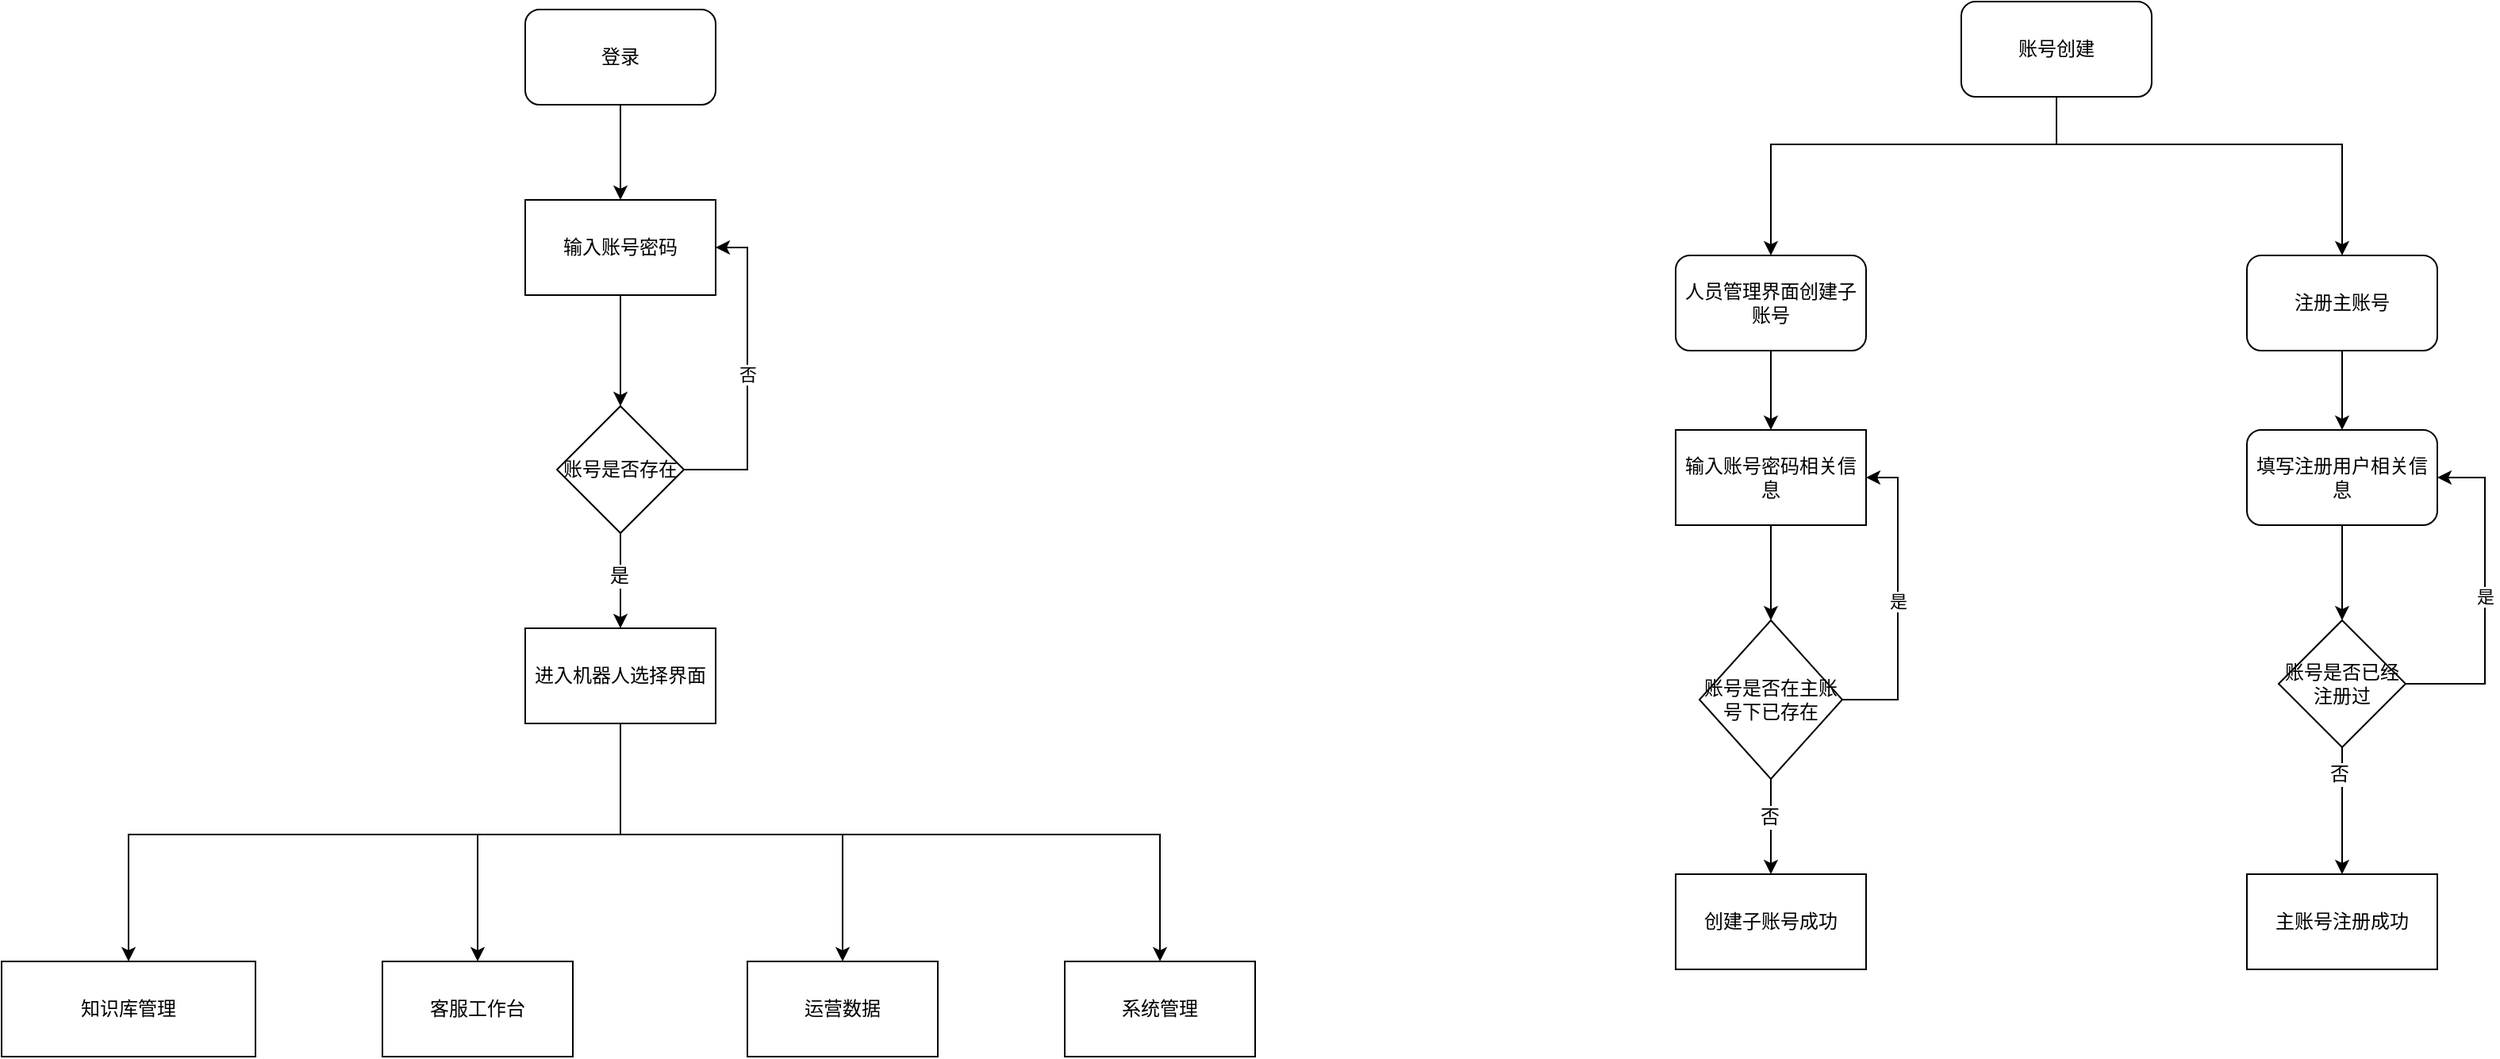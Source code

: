 <mxfile version="13.0.2" type="github" pages="6">
  <diagram id="4yu-I7fP2pmOIWUfq-cf" name="第 1 页">
    <mxGraphModel dx="1186" dy="693" grid="1" gridSize="10" guides="1" tooltips="1" connect="1" arrows="1" fold="1" page="1" pageScale="1" pageWidth="3300" pageHeight="2339" math="0" shadow="0">
      <root>
        <mxCell id="0" />
        <mxCell id="1" parent="0" />
        <mxCell id="o6ownYerXXe71A7F4dPQ-39" style="edgeStyle=orthogonalEdgeStyle;rounded=0;orthogonalLoop=1;jettySize=auto;html=1;entryX=0.5;entryY=0;entryDx=0;entryDy=0;" parent="1" source="o6ownYerXXe71A7F4dPQ-40" target="o6ownYerXXe71A7F4dPQ-42" edge="1">
          <mxGeometry relative="1" as="geometry" />
        </mxCell>
        <mxCell id="o6ownYerXXe71A7F4dPQ-40" value="登录" style="rounded=1;whiteSpace=wrap;html=1;" parent="1" vertex="1">
          <mxGeometry x="370" y="110" width="120" height="60" as="geometry" />
        </mxCell>
        <mxCell id="o6ownYerXXe71A7F4dPQ-41" style="edgeStyle=orthogonalEdgeStyle;rounded=0;orthogonalLoop=1;jettySize=auto;html=1;entryX=0.5;entryY=0;entryDx=0;entryDy=0;" parent="1" source="o6ownYerXXe71A7F4dPQ-42" target="o6ownYerXXe71A7F4dPQ-46" edge="1">
          <mxGeometry relative="1" as="geometry" />
        </mxCell>
        <mxCell id="o6ownYerXXe71A7F4dPQ-42" value="输入账号密码" style="rounded=0;whiteSpace=wrap;html=1;" parent="1" vertex="1">
          <mxGeometry x="370" y="230" width="120" height="60" as="geometry" />
        </mxCell>
        <mxCell id="o6ownYerXXe71A7F4dPQ-43" style="edgeStyle=orthogonalEdgeStyle;rounded=0;orthogonalLoop=1;jettySize=auto;html=1;entryX=0.5;entryY=0;entryDx=0;entryDy=0;" parent="1" source="o6ownYerXXe71A7F4dPQ-46" target="o6ownYerXXe71A7F4dPQ-55" edge="1">
          <mxGeometry relative="1" as="geometry" />
        </mxCell>
        <mxCell id="o6ownYerXXe71A7F4dPQ-44" value="是" style="text;html=1;resizable=0;points=[];align=center;verticalAlign=middle;labelBackgroundColor=#ffffff;" parent="o6ownYerXXe71A7F4dPQ-43" vertex="1" connectable="0">
          <mxGeometry x="-0.1" y="-1" relative="1" as="geometry">
            <mxPoint as="offset" />
          </mxGeometry>
        </mxCell>
        <mxCell id="o6ownYerXXe71A7F4dPQ-45" value="否" style="edgeStyle=orthogonalEdgeStyle;rounded=0;orthogonalLoop=1;jettySize=auto;html=1;entryX=1;entryY=0.5;entryDx=0;entryDy=0;exitX=1;exitY=0.5;exitDx=0;exitDy=0;" parent="1" source="o6ownYerXXe71A7F4dPQ-46" target="o6ownYerXXe71A7F4dPQ-42" edge="1">
          <mxGeometry relative="1" as="geometry">
            <mxPoint x="500" y="260" as="targetPoint" />
            <Array as="points">
              <mxPoint x="510" y="400" />
              <mxPoint x="510" y="260" />
            </Array>
          </mxGeometry>
        </mxCell>
        <mxCell id="o6ownYerXXe71A7F4dPQ-46" value="账号是否存在" style="rhombus;whiteSpace=wrap;html=1;" parent="1" vertex="1">
          <mxGeometry x="390" y="360" width="80" height="80" as="geometry" />
        </mxCell>
        <mxCell id="o6ownYerXXe71A7F4dPQ-47" value="" style="edgeStyle=orthogonalEdgeStyle;rounded=0;orthogonalLoop=1;jettySize=auto;html=1;" parent="1" source="o6ownYerXXe71A7F4dPQ-48" target="o6ownYerXXe71A7F4dPQ-50" edge="1">
          <mxGeometry relative="1" as="geometry" />
        </mxCell>
        <mxCell id="o6ownYerXXe71A7F4dPQ-48" value="注册主账号" style="rounded=1;whiteSpace=wrap;html=1;" parent="1" vertex="1">
          <mxGeometry x="1455" y="265" width="120" height="60" as="geometry" />
        </mxCell>
        <mxCell id="o6ownYerXXe71A7F4dPQ-49" value="" style="edgeStyle=orthogonalEdgeStyle;rounded=0;orthogonalLoop=1;jettySize=auto;html=1;" parent="1" source="o6ownYerXXe71A7F4dPQ-50" target="o6ownYerXXe71A7F4dPQ-63" edge="1">
          <mxGeometry relative="1" as="geometry" />
        </mxCell>
        <mxCell id="o6ownYerXXe71A7F4dPQ-50" value="填写注册用户相关信息" style="rounded=1;whiteSpace=wrap;html=1;" parent="1" vertex="1">
          <mxGeometry x="1455" y="375" width="120" height="60" as="geometry" />
        </mxCell>
        <mxCell id="o6ownYerXXe71A7F4dPQ-51" style="edgeStyle=orthogonalEdgeStyle;rounded=0;orthogonalLoop=1;jettySize=auto;html=1;entryX=0.5;entryY=0;entryDx=0;entryDy=0;exitX=0.5;exitY=1;exitDx=0;exitDy=0;" parent="1" source="o6ownYerXXe71A7F4dPQ-55" target="o6ownYerXXe71A7F4dPQ-57" edge="1">
          <mxGeometry relative="1" as="geometry">
            <Array as="points">
              <mxPoint x="430" y="630" />
              <mxPoint x="340" y="630" />
            </Array>
          </mxGeometry>
        </mxCell>
        <mxCell id="o6ownYerXXe71A7F4dPQ-52" style="edgeStyle=orthogonalEdgeStyle;rounded=0;orthogonalLoop=1;jettySize=auto;html=1;entryX=0.5;entryY=0;entryDx=0;entryDy=0;exitX=0.5;exitY=1;exitDx=0;exitDy=0;" parent="1" source="o6ownYerXXe71A7F4dPQ-55" target="o6ownYerXXe71A7F4dPQ-58" edge="1">
          <mxGeometry relative="1" as="geometry">
            <Array as="points">
              <mxPoint x="430" y="630" />
              <mxPoint x="570" y="630" />
            </Array>
          </mxGeometry>
        </mxCell>
        <mxCell id="o6ownYerXXe71A7F4dPQ-53" style="edgeStyle=orthogonalEdgeStyle;rounded=0;orthogonalLoop=1;jettySize=auto;html=1;entryX=0.5;entryY=0;entryDx=0;entryDy=0;exitX=0.5;exitY=1;exitDx=0;exitDy=0;" parent="1" source="o6ownYerXXe71A7F4dPQ-55" target="o6ownYerXXe71A7F4dPQ-59" edge="1">
          <mxGeometry relative="1" as="geometry">
            <mxPoint x="190" y="540" as="sourcePoint" />
            <Array as="points">
              <mxPoint x="430" y="630" />
              <mxPoint x="770" y="630" />
            </Array>
          </mxGeometry>
        </mxCell>
        <mxCell id="o6ownYerXXe71A7F4dPQ-54" style="edgeStyle=orthogonalEdgeStyle;rounded=0;orthogonalLoop=1;jettySize=auto;html=1;entryX=0.5;entryY=0;entryDx=0;entryDy=0;" parent="1" source="o6ownYerXXe71A7F4dPQ-55" target="o6ownYerXXe71A7F4dPQ-56" edge="1">
          <mxGeometry relative="1" as="geometry">
            <Array as="points">
              <mxPoint x="430" y="630" />
              <mxPoint x="120" y="630" />
            </Array>
          </mxGeometry>
        </mxCell>
        <mxCell id="o6ownYerXXe71A7F4dPQ-55" value="进入机器人选择界面" style="rounded=0;whiteSpace=wrap;html=1;" parent="1" vertex="1">
          <mxGeometry x="370" y="500" width="120" height="60" as="geometry" />
        </mxCell>
        <mxCell id="o6ownYerXXe71A7F4dPQ-56" value="知识库管理" style="rounded=0;whiteSpace=wrap;html=1;" parent="1" vertex="1">
          <mxGeometry x="40" y="710" width="160" height="60" as="geometry" />
        </mxCell>
        <mxCell id="o6ownYerXXe71A7F4dPQ-57" value="客服工作台" style="rounded=0;whiteSpace=wrap;html=1;" parent="1" vertex="1">
          <mxGeometry x="280" y="710" width="120" height="60" as="geometry" />
        </mxCell>
        <mxCell id="o6ownYerXXe71A7F4dPQ-58" value="运营数据" style="rounded=0;whiteSpace=wrap;html=1;" parent="1" vertex="1">
          <mxGeometry x="510" y="710" width="120" height="60" as="geometry" />
        </mxCell>
        <mxCell id="o6ownYerXXe71A7F4dPQ-59" value="系统管理" style="rounded=0;whiteSpace=wrap;html=1;" parent="1" vertex="1">
          <mxGeometry x="710" y="710" width="120" height="60" as="geometry" />
        </mxCell>
        <mxCell id="o6ownYerXXe71A7F4dPQ-60" value="" style="edgeStyle=orthogonalEdgeStyle;rounded=0;orthogonalLoop=1;jettySize=auto;html=1;" parent="1" source="o6ownYerXXe71A7F4dPQ-63" target="o6ownYerXXe71A7F4dPQ-64" edge="1">
          <mxGeometry relative="1" as="geometry" />
        </mxCell>
        <mxCell id="o6ownYerXXe71A7F4dPQ-61" value="否" style="text;html=1;resizable=0;points=[];align=center;verticalAlign=middle;labelBackgroundColor=#ffffff;" parent="o6ownYerXXe71A7F4dPQ-60" vertex="1" connectable="0">
          <mxGeometry x="-0.575" y="-2" relative="1" as="geometry">
            <mxPoint as="offset" />
          </mxGeometry>
        </mxCell>
        <mxCell id="o6ownYerXXe71A7F4dPQ-62" value="是" style="edgeStyle=orthogonalEdgeStyle;rounded=0;orthogonalLoop=1;jettySize=auto;html=1;entryX=1;entryY=0.5;entryDx=0;entryDy=0;exitX=1;exitY=0.5;exitDx=0;exitDy=0;" parent="1" source="o6ownYerXXe71A7F4dPQ-63" target="o6ownYerXXe71A7F4dPQ-50" edge="1">
          <mxGeometry relative="1" as="geometry">
            <Array as="points">
              <mxPoint x="1605" y="535" />
              <mxPoint x="1605" y="405" />
            </Array>
          </mxGeometry>
        </mxCell>
        <mxCell id="o6ownYerXXe71A7F4dPQ-63" value="账号是否已经注册过" style="rhombus;whiteSpace=wrap;html=1;" parent="1" vertex="1">
          <mxGeometry x="1475" y="495" width="80" height="80" as="geometry" />
        </mxCell>
        <mxCell id="o6ownYerXXe71A7F4dPQ-64" value="主账号注册成功" style="rounded=0;whiteSpace=wrap;html=1;" parent="1" vertex="1">
          <mxGeometry x="1455" y="655" width="120" height="60" as="geometry" />
        </mxCell>
        <mxCell id="o6ownYerXXe71A7F4dPQ-65" value="" style="edgeStyle=orthogonalEdgeStyle;rounded=0;orthogonalLoop=1;jettySize=auto;html=1;" parent="1" source="o6ownYerXXe71A7F4dPQ-66" target="o6ownYerXXe71A7F4dPQ-68" edge="1">
          <mxGeometry relative="1" as="geometry" />
        </mxCell>
        <mxCell id="o6ownYerXXe71A7F4dPQ-66" value="人员管理界面创建子账号" style="rounded=1;whiteSpace=wrap;html=1;" parent="1" vertex="1">
          <mxGeometry x="1095" y="265" width="120" height="60" as="geometry" />
        </mxCell>
        <mxCell id="o6ownYerXXe71A7F4dPQ-67" value="" style="edgeStyle=orthogonalEdgeStyle;rounded=0;orthogonalLoop=1;jettySize=auto;html=1;" parent="1" source="o6ownYerXXe71A7F4dPQ-68" target="o6ownYerXXe71A7F4dPQ-72" edge="1">
          <mxGeometry relative="1" as="geometry" />
        </mxCell>
        <mxCell id="o6ownYerXXe71A7F4dPQ-68" value="输入账号密码相关信息" style="rounded=0;whiteSpace=wrap;html=1;" parent="1" vertex="1">
          <mxGeometry x="1095" y="375" width="120" height="60" as="geometry" />
        </mxCell>
        <mxCell id="o6ownYerXXe71A7F4dPQ-69" value="是" style="edgeStyle=orthogonalEdgeStyle;rounded=0;orthogonalLoop=1;jettySize=auto;html=1;entryX=1;entryY=0.5;entryDx=0;entryDy=0;" parent="1" source="o6ownYerXXe71A7F4dPQ-72" target="o6ownYerXXe71A7F4dPQ-68" edge="1">
          <mxGeometry relative="1" as="geometry">
            <Array as="points">
              <mxPoint x="1235" y="545" />
              <mxPoint x="1235" y="405" />
            </Array>
          </mxGeometry>
        </mxCell>
        <mxCell id="o6ownYerXXe71A7F4dPQ-70" value="" style="edgeStyle=orthogonalEdgeStyle;rounded=0;orthogonalLoop=1;jettySize=auto;html=1;" parent="1" source="o6ownYerXXe71A7F4dPQ-72" target="o6ownYerXXe71A7F4dPQ-73" edge="1">
          <mxGeometry relative="1" as="geometry" />
        </mxCell>
        <mxCell id="o6ownYerXXe71A7F4dPQ-71" value="否" style="text;html=1;resizable=0;points=[];align=center;verticalAlign=middle;labelBackgroundColor=#ffffff;" parent="o6ownYerXXe71A7F4dPQ-70" vertex="1" connectable="0">
          <mxGeometry x="-0.2" y="-1" relative="1" as="geometry">
            <mxPoint as="offset" />
          </mxGeometry>
        </mxCell>
        <mxCell id="o6ownYerXXe71A7F4dPQ-72" value="账号是否在主账号下已存在" style="rhombus;whiteSpace=wrap;html=1;" parent="1" vertex="1">
          <mxGeometry x="1110" y="495" width="90" height="100" as="geometry" />
        </mxCell>
        <mxCell id="o6ownYerXXe71A7F4dPQ-73" value="创建子账号成功" style="rounded=0;whiteSpace=wrap;html=1;" parent="1" vertex="1">
          <mxGeometry x="1095" y="655" width="120" height="60" as="geometry" />
        </mxCell>
        <mxCell id="o6ownYerXXe71A7F4dPQ-74" style="edgeStyle=orthogonalEdgeStyle;rounded=0;orthogonalLoop=1;jettySize=auto;html=1;entryX=0.5;entryY=0;entryDx=0;entryDy=0;" parent="1" source="o6ownYerXXe71A7F4dPQ-76" target="o6ownYerXXe71A7F4dPQ-66" edge="1">
          <mxGeometry relative="1" as="geometry">
            <Array as="points">
              <mxPoint x="1335" y="195" />
              <mxPoint x="1155" y="195" />
            </Array>
          </mxGeometry>
        </mxCell>
        <mxCell id="o6ownYerXXe71A7F4dPQ-75" value="" style="edgeStyle=orthogonalEdgeStyle;rounded=0;orthogonalLoop=1;jettySize=auto;html=1;entryX=0.5;entryY=0;entryDx=0;entryDy=0;" parent="1" source="o6ownYerXXe71A7F4dPQ-76" target="o6ownYerXXe71A7F4dPQ-48" edge="1">
          <mxGeometry relative="1" as="geometry">
            <mxPoint x="1335" y="245" as="targetPoint" />
            <Array as="points">
              <mxPoint x="1335" y="195" />
              <mxPoint x="1515" y="195" />
            </Array>
          </mxGeometry>
        </mxCell>
        <mxCell id="o6ownYerXXe71A7F4dPQ-76" value="账号创建" style="rounded=1;whiteSpace=wrap;html=1;fillColor=#ffffff;" parent="1" vertex="1">
          <mxGeometry x="1275" y="105" width="120" height="60" as="geometry" />
        </mxCell>
      </root>
    </mxGraphModel>
  </diagram>
  <diagram id="efcP3kPmUKLdeeVnryXC" name="第 2 页">
    <mxGraphModel dx="1186" dy="693" grid="1" gridSize="10" guides="1" tooltips="1" connect="1" arrows="1" fold="1" page="1" pageScale="1" pageWidth="3300" pageHeight="2339" math="0" shadow="0">
      <root>
        <mxCell id="QxZWdDMmEj1ui6j7b_4M-0" />
        <mxCell id="QxZWdDMmEj1ui6j7b_4M-1" parent="QxZWdDMmEj1ui6j7b_4M-0" />
        <mxCell id="G0f8pveVnyR9JYDoNXZs-0" style="edgeStyle=orthogonalEdgeStyle;rounded=0;orthogonalLoop=1;jettySize=auto;html=1;entryX=0.5;entryY=0;entryDx=0;entryDy=0;" parent="QxZWdDMmEj1ui6j7b_4M-1" source="G0f8pveVnyR9JYDoNXZs-3" target="G0f8pveVnyR9JYDoNXZs-4" edge="1">
          <mxGeometry relative="1" as="geometry" />
        </mxCell>
        <mxCell id="G0f8pveVnyR9JYDoNXZs-1" style="edgeStyle=orthogonalEdgeStyle;rounded=0;orthogonalLoop=1;jettySize=auto;html=1;exitX=1;exitY=0.5;exitDx=0;exitDy=0;entryX=0.5;entryY=0;entryDx=0;entryDy=0;" parent="QxZWdDMmEj1ui6j7b_4M-1" source="G0f8pveVnyR9JYDoNXZs-4" target="G0f8pveVnyR9JYDoNXZs-12" edge="1">
          <mxGeometry relative="1" as="geometry" />
        </mxCell>
        <mxCell id="G0f8pveVnyR9JYDoNXZs-2" value="否" style="text;html=1;resizable=0;points=[];align=center;verticalAlign=middle;labelBackgroundColor=#ffffff;" parent="G0f8pveVnyR9JYDoNXZs-1" vertex="1" connectable="0">
          <mxGeometry x="0.083" y="2" relative="1" as="geometry">
            <mxPoint as="offset" />
          </mxGeometry>
        </mxCell>
        <mxCell id="G0f8pveVnyR9JYDoNXZs-3" value="权限校验进入" style="rounded=0;whiteSpace=wrap;html=1;" parent="QxZWdDMmEj1ui6j7b_4M-1" vertex="1">
          <mxGeometry x="600" y="100" width="120" height="60" as="geometry" />
        </mxCell>
        <mxCell id="G0f8pveVnyR9JYDoNXZs-4" value="接口是否校验" style="rhombus;whiteSpace=wrap;html=1;" parent="QxZWdDMmEj1ui6j7b_4M-1" vertex="1">
          <mxGeometry x="600" y="210" width="120" height="80" as="geometry" />
        </mxCell>
        <mxCell id="G0f8pveVnyR9JYDoNXZs-5" style="edgeStyle=orthogonalEdgeStyle;rounded=0;orthogonalLoop=1;jettySize=auto;html=1;entryX=0.5;entryY=0;entryDx=0;entryDy=0;" parent="QxZWdDMmEj1ui6j7b_4M-1" source="G0f8pveVnyR9JYDoNXZs-6" target="G0f8pveVnyR9JYDoNXZs-18" edge="1">
          <mxGeometry relative="1" as="geometry" />
        </mxCell>
        <mxCell id="G0f8pveVnyR9JYDoNXZs-6" value="执行权限校验" style="rounded=0;whiteSpace=wrap;html=1;" parent="QxZWdDMmEj1ui6j7b_4M-1" vertex="1">
          <mxGeometry x="600" y="360" width="120" height="60" as="geometry" />
        </mxCell>
        <mxCell id="G0f8pveVnyR9JYDoNXZs-7" style="edgeStyle=orthogonalEdgeStyle;rounded=0;orthogonalLoop=1;jettySize=auto;html=1;entryX=0;entryY=0.5;entryDx=0;entryDy=0;" parent="QxZWdDMmEj1ui6j7b_4M-1" source="G0f8pveVnyR9JYDoNXZs-10" target="G0f8pveVnyR9JYDoNXZs-12" edge="1">
          <mxGeometry relative="1" as="geometry" />
        </mxCell>
        <mxCell id="G0f8pveVnyR9JYDoNXZs-8" value="通过" style="text;html=1;resizable=0;points=[];align=center;verticalAlign=middle;labelBackgroundColor=#ffffff;" parent="G0f8pveVnyR9JYDoNXZs-7" vertex="1" connectable="0">
          <mxGeometry x="-0.327" y="2" relative="1" as="geometry">
            <mxPoint as="offset" />
          </mxGeometry>
        </mxCell>
        <mxCell id="G0f8pveVnyR9JYDoNXZs-9" value="否" style="edgeStyle=orthogonalEdgeStyle;rounded=0;orthogonalLoop=1;jettySize=auto;html=1;exitX=0.5;exitY=1;exitDx=0;exitDy=0;" parent="QxZWdDMmEj1ui6j7b_4M-1" source="G0f8pveVnyR9JYDoNXZs-10" target="G0f8pveVnyR9JYDoNXZs-19" edge="1">
          <mxGeometry relative="1" as="geometry" />
        </mxCell>
        <mxCell id="G0f8pveVnyR9JYDoNXZs-10" value="权限校验通过" style="rhombus;whiteSpace=wrap;html=1;" parent="QxZWdDMmEj1ui6j7b_4M-1" vertex="1">
          <mxGeometry x="600" y="610" width="120" height="80" as="geometry" />
        </mxCell>
        <mxCell id="G0f8pveVnyR9JYDoNXZs-11" style="edgeStyle=orthogonalEdgeStyle;rounded=0;orthogonalLoop=1;jettySize=auto;html=1;entryX=0.5;entryY=0;entryDx=0;entryDy=0;" parent="QxZWdDMmEj1ui6j7b_4M-1" source="G0f8pveVnyR9JYDoNXZs-12" target="G0f8pveVnyR9JYDoNXZs-22" edge="1">
          <mxGeometry relative="1" as="geometry" />
        </mxCell>
        <mxCell id="G0f8pveVnyR9JYDoNXZs-12" value="执行业务服务" style="rounded=0;whiteSpace=wrap;html=1;" parent="QxZWdDMmEj1ui6j7b_4M-1" vertex="1">
          <mxGeometry x="833" y="620" width="120" height="60" as="geometry" />
        </mxCell>
        <mxCell id="G0f8pveVnyR9JYDoNXZs-13" value="是" style="endArrow=classic;html=1;" parent="QxZWdDMmEj1ui6j7b_4M-1" edge="1">
          <mxGeometry width="50" height="50" relative="1" as="geometry">
            <mxPoint x="660" y="290" as="sourcePoint" />
            <mxPoint x="660" y="360" as="targetPoint" />
            <Array as="points">
              <mxPoint x="660" y="360" />
            </Array>
          </mxGeometry>
        </mxCell>
        <mxCell id="G0f8pveVnyR9JYDoNXZs-14" value="抛出异常" style="rounded=0;whiteSpace=wrap;html=1;" parent="QxZWdDMmEj1ui6j7b_4M-1" vertex="1">
          <mxGeometry x="430" y="490" width="120" height="60" as="geometry" />
        </mxCell>
        <mxCell id="G0f8pveVnyR9JYDoNXZs-15" value="是" style="edgeStyle=orthogonalEdgeStyle;rounded=0;orthogonalLoop=1;jettySize=auto;html=1;entryX=1;entryY=0.5;entryDx=0;entryDy=0;" parent="QxZWdDMmEj1ui6j7b_4M-1" source="G0f8pveVnyR9JYDoNXZs-18" target="G0f8pveVnyR9JYDoNXZs-14" edge="1">
          <mxGeometry relative="1" as="geometry" />
        </mxCell>
        <mxCell id="G0f8pveVnyR9JYDoNXZs-16" style="edgeStyle=orthogonalEdgeStyle;rounded=0;orthogonalLoop=1;jettySize=auto;html=1;exitX=0.5;exitY=1;exitDx=0;exitDy=0;entryX=0.5;entryY=0;entryDx=0;entryDy=0;" parent="QxZWdDMmEj1ui6j7b_4M-1" source="G0f8pveVnyR9JYDoNXZs-18" target="G0f8pveVnyR9JYDoNXZs-10" edge="1">
          <mxGeometry relative="1" as="geometry" />
        </mxCell>
        <mxCell id="G0f8pveVnyR9JYDoNXZs-17" value="否" style="text;html=1;resizable=0;points=[];align=center;verticalAlign=middle;labelBackgroundColor=#ffffff;" parent="G0f8pveVnyR9JYDoNXZs-16" vertex="1" connectable="0">
          <mxGeometry x="-0.32" relative="1" as="geometry">
            <mxPoint as="offset" />
          </mxGeometry>
        </mxCell>
        <mxCell id="G0f8pveVnyR9JYDoNXZs-18" value="是否有异常" style="rhombus;whiteSpace=wrap;html=1;" parent="QxZWdDMmEj1ui6j7b_4M-1" vertex="1">
          <mxGeometry x="600" y="480" width="120" height="80" as="geometry" />
        </mxCell>
        <mxCell id="G0f8pveVnyR9JYDoNXZs-19" value="抛出异常" style="rounded=0;whiteSpace=wrap;html=1;" parent="QxZWdDMmEj1ui6j7b_4M-1" vertex="1">
          <mxGeometry x="600" y="760" width="120" height="60" as="geometry" />
        </mxCell>
        <mxCell id="G0f8pveVnyR9JYDoNXZs-20" value="否" style="edgeStyle=orthogonalEdgeStyle;rounded=0;orthogonalLoop=1;jettySize=auto;html=1;exitX=0.5;exitY=1;exitDx=0;exitDy=0;" parent="QxZWdDMmEj1ui6j7b_4M-1" source="G0f8pveVnyR9JYDoNXZs-22" target="G0f8pveVnyR9JYDoNXZs-23" edge="1">
          <mxGeometry relative="1" as="geometry" />
        </mxCell>
        <mxCell id="G0f8pveVnyR9JYDoNXZs-21" value="是" style="edgeStyle=orthogonalEdgeStyle;rounded=0;orthogonalLoop=1;jettySize=auto;html=1;exitX=1;exitY=0.5;exitDx=0;exitDy=0;entryX=0;entryY=0.5;entryDx=0;entryDy=0;" parent="QxZWdDMmEj1ui6j7b_4M-1" source="G0f8pveVnyR9JYDoNXZs-22" target="G0f8pveVnyR9JYDoNXZs-24" edge="1">
          <mxGeometry relative="1" as="geometry" />
        </mxCell>
        <mxCell id="G0f8pveVnyR9JYDoNXZs-22" value="是否有异常" style="rhombus;whiteSpace=wrap;html=1;" parent="QxZWdDMmEj1ui6j7b_4M-1" vertex="1">
          <mxGeometry x="833" y="740" width="120" height="80" as="geometry" />
        </mxCell>
        <mxCell id="G0f8pveVnyR9JYDoNXZs-23" value="结果返回" style="rounded=0;whiteSpace=wrap;html=1;" parent="QxZWdDMmEj1ui6j7b_4M-1" vertex="1">
          <mxGeometry x="833" y="880" width="120" height="60" as="geometry" />
        </mxCell>
        <mxCell id="G0f8pveVnyR9JYDoNXZs-24" value="抛出异常" style="rounded=0;whiteSpace=wrap;html=1;" parent="QxZWdDMmEj1ui6j7b_4M-1" vertex="1">
          <mxGeometry x="1030" y="750" width="120" height="60" as="geometry" />
        </mxCell>
      </root>
    </mxGraphModel>
  </diagram>
  <diagram id="7bMTc8mylpo92-0J4rBh" name="第 3 页">
    <mxGraphModel dx="1186" dy="693" grid="1" gridSize="10" guides="1" tooltips="1" connect="1" arrows="1" fold="1" page="1" pageScale="1" pageWidth="3300" pageHeight="2339" math="0" shadow="0">
      <root>
        <mxCell id="1jFSZwMZ8JVFFdRL8FQg-0" />
        <mxCell id="1jFSZwMZ8JVFFdRL8FQg-1" parent="1jFSZwMZ8JVFFdRL8FQg-0" />
        <mxCell id="1jFSZwMZ8JVFFdRL8FQg-2" style="edgeStyle=orthogonalEdgeStyle;rounded=0;orthogonalLoop=1;jettySize=auto;html=1;entryX=0.5;entryY=0;entryDx=0;entryDy=0;" parent="1jFSZwMZ8JVFFdRL8FQg-1" source="1jFSZwMZ8JVFFdRL8FQg-3" target="1jFSZwMZ8JVFFdRL8FQg-14" edge="1">
          <mxGeometry relative="1" as="geometry" />
        </mxCell>
        <mxCell id="1jFSZwMZ8JVFFdRL8FQg-3" value="问题泛化" style="rounded=0;whiteSpace=wrap;html=1;" parent="1jFSZwMZ8JVFFdRL8FQg-1" vertex="1">
          <mxGeometry x="467" y="415" width="120" height="50" as="geometry" />
        </mxCell>
        <mxCell id="1jFSZwMZ8JVFFdRL8FQg-4" value="泛化表" style="swimlane;fontStyle=0;childLayout=stackLayout;horizontal=1;startSize=26;fillColor=#e0e0e0;horizontalStack=0;resizeParent=1;resizeParentMax=0;resizeLast=0;collapsible=1;marginBottom=0;swimlaneFillColor=#ffffff;align=center;fontSize=14;" parent="1jFSZwMZ8JVFFdRL8FQg-1" vertex="1">
          <mxGeometry x="447" y="790" width="160" height="104" as="geometry" />
        </mxCell>
        <mxCell id="1jFSZwMZ8JVFFdRL8FQg-5" value="Row 1" style="text;strokeColor=none;fillColor=none;spacingLeft=4;spacingRight=4;overflow=hidden;rotatable=0;points=[[0,0.5],[1,0.5]];portConstraint=eastwest;fontSize=12;" parent="1jFSZwMZ8JVFFdRL8FQg-4" vertex="1">
          <mxGeometry y="26" width="160" height="26" as="geometry" />
        </mxCell>
        <mxCell id="1jFSZwMZ8JVFFdRL8FQg-6" value="Row 2" style="text;strokeColor=none;fillColor=none;spacingLeft=4;spacingRight=4;overflow=hidden;rotatable=0;points=[[0,0.5],[1,0.5]];portConstraint=eastwest;fontSize=12;" parent="1jFSZwMZ8JVFFdRL8FQg-4" vertex="1">
          <mxGeometry y="52" width="160" height="26" as="geometry" />
        </mxCell>
        <mxCell id="1jFSZwMZ8JVFFdRL8FQg-7" value="Row 3" style="text;strokeColor=none;fillColor=none;spacingLeft=4;spacingRight=4;overflow=hidden;rotatable=0;points=[[0,0.5],[1,0.5]];portConstraint=eastwest;fontSize=12;" parent="1jFSZwMZ8JVFFdRL8FQg-4" vertex="1">
          <mxGeometry y="78" width="160" height="26" as="geometry" />
        </mxCell>
        <mxCell id="1jFSZwMZ8JVFFdRL8FQg-8" value="从接口拿到数据" style="edgeStyle=orthogonalEdgeStyle;rounded=0;orthogonalLoop=1;jettySize=auto;html=1;entryX=1.013;entryY=0.269;entryDx=0;entryDy=0;entryPerimeter=0;" parent="1jFSZwMZ8JVFFdRL8FQg-1" source="1jFSZwMZ8JVFFdRL8FQg-9" target="1jFSZwMZ8JVFFdRL8FQg-6" edge="1">
          <mxGeometry relative="1" as="geometry">
            <mxPoint x="767" y="680" as="targetPoint" />
          </mxGeometry>
        </mxCell>
        <mxCell id="1jFSZwMZ8JVFFdRL8FQg-9" value="接口" style="ellipse;shape=cloud;whiteSpace=wrap;html=1;" parent="1jFSZwMZ8JVFFdRL8FQg-1" vertex="1">
          <mxGeometry x="800" y="530" width="120" height="80" as="geometry" />
        </mxCell>
        <mxCell id="1jFSZwMZ8JVFFdRL8FQg-10" style="edgeStyle=orthogonalEdgeStyle;rounded=0;orthogonalLoop=1;jettySize=auto;html=1;entryX=0.5;entryY=0;entryDx=0;entryDy=0;" parent="1jFSZwMZ8JVFFdRL8FQg-1" source="1jFSZwMZ8JVFFdRL8FQg-14" target="1jFSZwMZ8JVFFdRL8FQg-4" edge="1">
          <mxGeometry relative="1" as="geometry" />
        </mxCell>
        <mxCell id="1jFSZwMZ8JVFFdRL8FQg-11" value="是" style="text;html=1;resizable=0;points=[];align=center;verticalAlign=middle;labelBackgroundColor=#ffffff;" parent="1jFSZwMZ8JVFFdRL8FQg-10" vertex="1" connectable="0">
          <mxGeometry x="-0.3" relative="1" as="geometry">
            <mxPoint as="offset" />
          </mxGeometry>
        </mxCell>
        <mxCell id="1jFSZwMZ8JVFFdRL8FQg-12" style="edgeStyle=orthogonalEdgeStyle;rounded=0;orthogonalLoop=1;jettySize=auto;html=1;entryX=0.1;entryY=0.688;entryDx=0;entryDy=0;entryPerimeter=0;" parent="1jFSZwMZ8JVFFdRL8FQg-1" source="1jFSZwMZ8JVFFdRL8FQg-14" target="1jFSZwMZ8JVFFdRL8FQg-9" edge="1">
          <mxGeometry relative="1" as="geometry" />
        </mxCell>
        <mxCell id="1jFSZwMZ8JVFFdRL8FQg-13" value="否" style="text;html=1;resizable=0;points=[];align=center;verticalAlign=middle;labelBackgroundColor=#ffffff;" parent="1jFSZwMZ8JVFFdRL8FQg-12" vertex="1" connectable="0">
          <mxGeometry x="-0.331" y="1" relative="1" as="geometry">
            <mxPoint x="1" as="offset" />
          </mxGeometry>
        </mxCell>
        <mxCell id="1jFSZwMZ8JVFFdRL8FQg-14" value="数据是否在泛化表" style="rhombus;whiteSpace=wrap;html=1;" parent="1jFSZwMZ8JVFFdRL8FQg-1" vertex="1">
          <mxGeometry x="473.5" y="540" width="107" height="90" as="geometry" />
        </mxCell>
        <mxCell id="1jFSZwMZ8JVFFdRL8FQg-15" style="edgeStyle=orthogonalEdgeStyle;rounded=0;orthogonalLoop=1;jettySize=auto;html=1;entryX=0.5;entryY=0;entryDx=0;entryDy=0;" parent="1jFSZwMZ8JVFFdRL8FQg-1" source="1jFSZwMZ8JVFFdRL8FQg-16" target="1jFSZwMZ8JVFFdRL8FQg-3" edge="1">
          <mxGeometry relative="1" as="geometry">
            <Array as="points">
              <mxPoint x="270" y="350" />
              <mxPoint x="527" y="350" />
            </Array>
          </mxGeometry>
        </mxCell>
        <mxCell id="1jFSZwMZ8JVFFdRL8FQg-16" value="新增问题" style="rounded=1;whiteSpace=wrap;html=1;" parent="1jFSZwMZ8JVFFdRL8FQg-1" vertex="1">
          <mxGeometry x="210" y="260" width="120" height="60" as="geometry" />
        </mxCell>
        <mxCell id="1jFSZwMZ8JVFFdRL8FQg-17" style="edgeStyle=orthogonalEdgeStyle;rounded=0;orthogonalLoop=1;jettySize=auto;html=1;entryX=0.5;entryY=0;entryDx=0;entryDy=0;" parent="1jFSZwMZ8JVFFdRL8FQg-1" source="1jFSZwMZ8JVFFdRL8FQg-18" target="1jFSZwMZ8JVFFdRL8FQg-3" edge="1">
          <mxGeometry relative="1" as="geometry">
            <Array as="points">
              <mxPoint x="480" y="350" />
              <mxPoint x="527" y="350" />
            </Array>
          </mxGeometry>
        </mxCell>
        <mxCell id="1jFSZwMZ8JVFFdRL8FQg-18" value="编辑问题" style="rounded=1;whiteSpace=wrap;html=1;" parent="1jFSZwMZ8JVFFdRL8FQg-1" vertex="1">
          <mxGeometry x="430" y="260" width="120" height="60" as="geometry" />
        </mxCell>
        <mxCell id="1jFSZwMZ8JVFFdRL8FQg-19" style="edgeStyle=orthogonalEdgeStyle;rounded=0;orthogonalLoop=1;jettySize=auto;html=1;entryX=0.5;entryY=0;entryDx=0;entryDy=0;" parent="1jFSZwMZ8JVFFdRL8FQg-1" source="1jFSZwMZ8JVFFdRL8FQg-20" target="1jFSZwMZ8JVFFdRL8FQg-3" edge="1">
          <mxGeometry relative="1" as="geometry">
            <Array as="points">
              <mxPoint x="670" y="350" />
              <mxPoint x="527" y="350" />
            </Array>
          </mxGeometry>
        </mxCell>
        <mxCell id="1jFSZwMZ8JVFFdRL8FQg-20" value="批量导入" style="rounded=1;whiteSpace=wrap;html=1;" parent="1jFSZwMZ8JVFFdRL8FQg-1" vertex="1">
          <mxGeometry x="630" y="260" width="120" height="60" as="geometry" />
        </mxCell>
        <mxCell id="1jFSZwMZ8JVFFdRL8FQg-21" style="edgeStyle=orthogonalEdgeStyle;rounded=0;orthogonalLoop=1;jettySize=auto;html=1;entryX=0.5;entryY=0;entryDx=0;entryDy=0;" parent="1jFSZwMZ8JVFFdRL8FQg-1" source="1jFSZwMZ8JVFFdRL8FQg-22" target="1jFSZwMZ8JVFFdRL8FQg-3" edge="1">
          <mxGeometry relative="1" as="geometry">
            <Array as="points">
              <mxPoint x="870" y="350" />
              <mxPoint x="527" y="350" />
            </Array>
          </mxGeometry>
        </mxCell>
        <mxCell id="1jFSZwMZ8JVFFdRL8FQg-22" value="推荐相似问题" style="rounded=1;whiteSpace=wrap;html=1;" parent="1jFSZwMZ8JVFFdRL8FQg-1" vertex="1">
          <mxGeometry x="810" y="260" width="120" height="60" as="geometry" />
        </mxCell>
        <mxCell id="1jFSZwMZ8JVFFdRL8FQg-23" value="&lt;font style=&quot;font-size: 20px&quot;&gt;相似问题泛化功能模块流程图&lt;/font&gt;" style="text;html=1;resizable=0;points=[];autosize=1;align=left;verticalAlign=top;spacingTop=-4;" parent="1jFSZwMZ8JVFFdRL8FQg-1" vertex="1">
          <mxGeometry x="410" y="990" width="280" height="20" as="geometry" />
        </mxCell>
      </root>
    </mxGraphModel>
  </diagram>
  <diagram id="sviUyA3pYoGq6EuBfVOc" name="第 4 页">
    <mxGraphModel dx="1186" dy="693" grid="1" gridSize="10" guides="1" tooltips="1" connect="1" arrows="1" fold="1" page="1" pageScale="1" pageWidth="3300" pageHeight="2339" math="0" shadow="0">
      <root>
        <mxCell id="mLO2A5zKVwlfzyqch5PW-0" />
        <mxCell id="mLO2A5zKVwlfzyqch5PW-1" parent="mLO2A5zKVwlfzyqch5PW-0" />
        <mxCell id="mLO2A5zKVwlfzyqch5PW-2" value="&lt;font style=&quot;font-size: 23px&quot;&gt;权限角色账号功能与数据流转图&lt;/font&gt;" style="text;html=1;resizable=0;points=[];autosize=1;align=left;verticalAlign=top;spacingTop=-4;" parent="mLO2A5zKVwlfzyqch5PW-1" vertex="1">
          <mxGeometry x="680" y="42" width="340" height="20" as="geometry" />
        </mxCell>
        <mxCell id="mLO2A5zKVwlfzyqch5PW-3" value="&lt;div style=&quot;box-sizing: border-box ; width: 100% ; background: #e4e4e4 ; padding: 2px&quot;&gt;t_user_chats&lt;/div&gt;&lt;table style=&quot;width: 100% ; font-size: 1em&quot; cellpadding=&quot;2&quot; cellspacing=&quot;0&quot;&gt;&lt;tbody&gt;&lt;tr&gt;&lt;td&gt;PK&lt;/td&gt;&lt;td&gt;uniqueId&lt;/td&gt;&lt;/tr&gt;&lt;tr&gt;&lt;td&gt;FK1&lt;/td&gt;&lt;td&gt;foreignKey&lt;/td&gt;&lt;/tr&gt;&lt;tr&gt;&lt;td&gt;&lt;/td&gt;&lt;td&gt;account&lt;br&gt;password&lt;br&gt;parent_id&lt;br&gt;domain&lt;/td&gt;&lt;/tr&gt;&lt;/tbody&gt;&lt;/table&gt;" style="verticalAlign=top;align=left;overflow=fill;html=1;fillColor=#ffffff;" parent="mLO2A5zKVwlfzyqch5PW-1" vertex="1">
          <mxGeometry x="110" y="180" width="180" height="120" as="geometry" />
        </mxCell>
      </root>
    </mxGraphModel>
  </diagram>
  <diagram id="OOKq7S7Q9HrQQsEHXQpj" name="第 5 页">
    <mxGraphModel dx="1186" dy="693" grid="1" gridSize="10" guides="1" tooltips="1" connect="1" arrows="1" fold="1" page="1" pageScale="1" pageWidth="3300" pageHeight="2339" math="0" shadow="0">
      <root>
        <mxCell id="x6ucu1gScdw3U6hhoFzT-0" />
        <mxCell id="x6ucu1gScdw3U6hhoFzT-1" parent="x6ucu1gScdw3U6hhoFzT-0" />
        <mxCell id="x6ucu1gScdw3U6hhoFzT-2" value="知识库大小写不区分" style="rounded=0;whiteSpace=wrap;html=1;" parent="x6ucu1gScdw3U6hhoFzT-1" vertex="1">
          <mxGeometry x="340" y="30" width="120" height="60" as="geometry" />
        </mxCell>
        <mxCell id="24glDGVcfb9FLjP_R1ya-9" style="edgeStyle=orthogonalEdgeStyle;rounded=0;orthogonalLoop=1;jettySize=auto;html=1;entryX=0.5;entryY=0;entryDx=0;entryDy=0;" parent="x6ucu1gScdw3U6hhoFzT-1" source="24glDGVcfb9FLjP_R1ya-0" target="24glDGVcfb9FLjP_R1ya-6" edge="1">
          <mxGeometry relative="1" as="geometry">
            <Array as="points">
              <mxPoint x="210" y="320" />
              <mxPoint x="400" y="320" />
            </Array>
          </mxGeometry>
        </mxCell>
        <mxCell id="24glDGVcfb9FLjP_R1ya-0" value="新增问题" style="rounded=0;whiteSpace=wrap;html=1;" parent="x6ucu1gScdw3U6hhoFzT-1" vertex="1">
          <mxGeometry x="150" y="220" width="120" height="60" as="geometry" />
        </mxCell>
        <mxCell id="24glDGVcfb9FLjP_R1ya-10" style="edgeStyle=orthogonalEdgeStyle;rounded=0;orthogonalLoop=1;jettySize=auto;html=1;entryX=0.5;entryY=0;entryDx=0;entryDy=0;" parent="x6ucu1gScdw3U6hhoFzT-1" source="24glDGVcfb9FLjP_R1ya-1" target="24glDGVcfb9FLjP_R1ya-6" edge="1">
          <mxGeometry relative="1" as="geometry">
            <Array as="points">
              <mxPoint x="400" y="310" />
              <mxPoint x="400" y="310" />
            </Array>
          </mxGeometry>
        </mxCell>
        <mxCell id="24glDGVcfb9FLjP_R1ya-1" value="编辑问题" style="rounded=0;whiteSpace=wrap;html=1;" parent="x6ucu1gScdw3U6hhoFzT-1" vertex="1">
          <mxGeometry x="350" y="220" width="120" height="60" as="geometry" />
        </mxCell>
        <mxCell id="24glDGVcfb9FLjP_R1ya-11" style="edgeStyle=orthogonalEdgeStyle;rounded=0;orthogonalLoop=1;jettySize=auto;html=1;entryX=0.5;entryY=0;entryDx=0;entryDy=0;" parent="x6ucu1gScdw3U6hhoFzT-1" source="24glDGVcfb9FLjP_R1ya-3" target="24glDGVcfb9FLjP_R1ya-6" edge="1">
          <mxGeometry relative="1" as="geometry">
            <mxPoint x="400" y="380" as="targetPoint" />
            <Array as="points">
              <mxPoint x="610" y="320" />
              <mxPoint x="400" y="320" />
            </Array>
          </mxGeometry>
        </mxCell>
        <mxCell id="24glDGVcfb9FLjP_R1ya-3" value="批量导入" style="rounded=0;whiteSpace=wrap;html=1;" parent="x6ucu1gScdw3U6hhoFzT-1" vertex="1">
          <mxGeometry x="550" y="220" width="120" height="60" as="geometry" />
        </mxCell>
        <mxCell id="24glDGVcfb9FLjP_R1ya-12" value="否" style="edgeStyle=orthogonalEdgeStyle;rounded=0;orthogonalLoop=1;jettySize=auto;html=1;entryX=0.5;entryY=0;entryDx=0;entryDy=0;" parent="x6ucu1gScdw3U6hhoFzT-1" source="24glDGVcfb9FLjP_R1ya-5" target="24glDGVcfb9FLjP_R1ya-8" edge="1">
          <mxGeometry relative="1" as="geometry" />
        </mxCell>
        <mxCell id="24glDGVcfb9FLjP_R1ya-5" value="question_id是否已经存在" style="rhombus;whiteSpace=wrap;html=1;" parent="x6ucu1gScdw3U6hhoFzT-1" vertex="1">
          <mxGeometry x="340" y="510" width="120" height="120" as="geometry" />
        </mxCell>
        <mxCell id="24glDGVcfb9FLjP_R1ya-7" value="" style="edgeStyle=orthogonalEdgeStyle;rounded=0;orthogonalLoop=1;jettySize=auto;html=1;" parent="x6ucu1gScdw3U6hhoFzT-1" source="24glDGVcfb9FLjP_R1ya-6" target="24glDGVcfb9FLjP_R1ya-5" edge="1">
          <mxGeometry relative="1" as="geometry" />
        </mxCell>
        <mxCell id="24glDGVcfb9FLjP_R1ya-6" value="md5(小写(question))" style="rounded=0;whiteSpace=wrap;html=1;" parent="x6ucu1gScdw3U6hhoFzT-1" vertex="1">
          <mxGeometry x="340" y="390" width="120" height="60" as="geometry" />
        </mxCell>
        <mxCell id="24glDGVcfb9FLjP_R1ya-8" value="入库" style="rounded=0;whiteSpace=wrap;html=1;" parent="x6ucu1gScdw3U6hhoFzT-1" vertex="1">
          <mxGeometry x="340" y="740" width="120" height="60" as="geometry" />
        </mxCell>
      </root>
    </mxGraphModel>
  </diagram>
  <diagram id="GM_Trup_qoS6hAPkN4Z_" name="Page-6">
    <mxGraphModel dx="1186" dy="693" grid="1" gridSize="10" guides="1" tooltips="1" connect="1" arrows="1" fold="1" page="1" pageScale="1" pageWidth="827" pageHeight="1169" math="0" shadow="0">
      <root>
        <mxCell id="wmOV2_l1JEA6Oz6AIZT5-0" />
        <mxCell id="wmOV2_l1JEA6Oz6AIZT5-1" parent="wmOV2_l1JEA6Oz6AIZT5-0" />
        <mxCell id="wmOV2_l1JEA6Oz6AIZT5-44" value="" style="rounded=0;whiteSpace=wrap;html=1;fontSize=16;fillColor=#d0cee2;strokeColor=none;" vertex="1" parent="wmOV2_l1JEA6Oz6AIZT5-1">
          <mxGeometry x="520" y="260" width="180" height="300" as="geometry" />
        </mxCell>
        <mxCell id="wmOV2_l1JEA6Oz6AIZT5-48" value="" style="rounded=0;whiteSpace=wrap;html=1;fontSize=16;fillColor=#fad9d5;strokeColor=none;" vertex="1" parent="wmOV2_l1JEA6Oz6AIZT5-1">
          <mxGeometry x="700" y="260" width="180" height="300" as="geometry" />
        </mxCell>
        <mxCell id="wmOV2_l1JEA6Oz6AIZT5-43" value="" style="rounded=0;whiteSpace=wrap;html=1;fontSize=16;fillColor=#fff2cc;strokeColor=none;" vertex="1" parent="wmOV2_l1JEA6Oz6AIZT5-1">
          <mxGeometry x="80" y="402" width="440" height="157" as="geometry" />
        </mxCell>
        <mxCell id="wmOV2_l1JEA6Oz6AIZT5-39" value="" style="rounded=0;whiteSpace=wrap;html=1;fontSize=16;fillColor=#d5e8d4;strokeColor=none;" vertex="1" parent="wmOV2_l1JEA6Oz6AIZT5-1">
          <mxGeometry x="80" y="260" width="440" height="142" as="geometry" />
        </mxCell>
        <mxCell id="wmOV2_l1JEA6Oz6AIZT5-3" value="权限的构成" style="text;html=1;strokeColor=none;fillColor=none;align=center;verticalAlign=middle;whiteSpace=wrap;rounded=0;fontSize=21;" vertex="1" parent="wmOV2_l1JEA6Oz6AIZT5-1">
          <mxGeometry x="430" y="50" width="170" height="50" as="geometry" />
        </mxCell>
        <mxCell id="wmOV2_l1JEA6Oz6AIZT5-4" value="页面权限" style="text;html=1;strokeColor=none;fillColor=none;align=center;verticalAlign=middle;whiteSpace=wrap;rounded=0;fontSize=16;" vertex="1" parent="wmOV2_l1JEA6Oz6AIZT5-1">
          <mxGeometry x="310" y="160" width="120" height="50" as="geometry" />
        </mxCell>
        <mxCell id="wmOV2_l1JEA6Oz6AIZT5-5" value="操作权限" style="text;html=1;strokeColor=none;fillColor=none;align=center;verticalAlign=middle;whiteSpace=wrap;rounded=0;fontSize=16;" vertex="1" parent="wmOV2_l1JEA6Oz6AIZT5-1">
          <mxGeometry x="460" y="160" width="110" height="50" as="geometry" />
        </mxCell>
        <mxCell id="wmOV2_l1JEA6Oz6AIZT5-7" value="数据权限" style="text;html=1;strokeColor=none;fillColor=none;align=center;verticalAlign=middle;whiteSpace=wrap;rounded=0;fontSize=16;" vertex="1" parent="wmOV2_l1JEA6Oz6AIZT5-1">
          <mxGeometry x="610" y="160" width="100" height="50" as="geometry" />
        </mxCell>
        <mxCell id="wmOV2_l1JEA6Oz6AIZT5-10" value="" style="endArrow=classic;html=1;exitX=0.5;exitY=1;exitDx=0;exitDy=0;entryX=0.5;entryY=0;entryDx=0;entryDy=0;" edge="1" parent="wmOV2_l1JEA6Oz6AIZT5-1" source="wmOV2_l1JEA6Oz6AIZT5-3" target="wmOV2_l1JEA6Oz6AIZT5-4">
          <mxGeometry width="50" height="50" relative="1" as="geometry">
            <mxPoint x="440" y="360" as="sourcePoint" />
            <mxPoint x="490" y="310" as="targetPoint" />
          </mxGeometry>
        </mxCell>
        <mxCell id="wmOV2_l1JEA6Oz6AIZT5-11" value="" style="endArrow=classic;html=1;exitX=0.5;exitY=1;exitDx=0;exitDy=0;entryX=0.5;entryY=0;entryDx=0;entryDy=0;" edge="1" parent="wmOV2_l1JEA6Oz6AIZT5-1" source="wmOV2_l1JEA6Oz6AIZT5-3" target="wmOV2_l1JEA6Oz6AIZT5-5">
          <mxGeometry width="50" height="50" relative="1" as="geometry">
            <mxPoint x="505" y="100" as="sourcePoint" />
            <mxPoint x="372.5" y="170" as="targetPoint" />
          </mxGeometry>
        </mxCell>
        <mxCell id="wmOV2_l1JEA6Oz6AIZT5-12" value="" style="endArrow=classic;html=1;exitX=0.5;exitY=1;exitDx=0;exitDy=0;entryX=0.5;entryY=0;entryDx=0;entryDy=0;" edge="1" parent="wmOV2_l1JEA6Oz6AIZT5-1" source="wmOV2_l1JEA6Oz6AIZT5-3" target="wmOV2_l1JEA6Oz6AIZT5-7">
          <mxGeometry width="50" height="50" relative="1" as="geometry">
            <mxPoint x="505" y="100" as="sourcePoint" />
            <mxPoint x="505" y="170" as="targetPoint" />
          </mxGeometry>
        </mxCell>
        <mxCell id="wmOV2_l1JEA6Oz6AIZT5-15" value="" style="edgeStyle=orthogonalEdgeStyle;rounded=0;orthogonalLoop=1;jettySize=auto;html=1;fontSize=16;" edge="1" parent="wmOV2_l1JEA6Oz6AIZT5-1" source="wmOV2_l1JEA6Oz6AIZT5-13" target="wmOV2_l1JEA6Oz6AIZT5-14">
          <mxGeometry relative="1" as="geometry" />
        </mxCell>
        <mxCell id="wmOV2_l1JEA6Oz6AIZT5-13" value="页面" style="ellipse;whiteSpace=wrap;html=1;aspect=fixed;fontSize=16;fillColor=#eeeeee;strokeColor=none;" vertex="1" parent="wmOV2_l1JEA6Oz6AIZT5-1">
          <mxGeometry x="266" y="278" width="80" height="80" as="geometry" />
        </mxCell>
        <mxCell id="wmOV2_l1JEA6Oz6AIZT5-14" value="操作2" style="ellipse;whiteSpace=wrap;html=1;aspect=fixed;fontSize=16;fillColor=#f9f7ed;strokeColor=none;" vertex="1" parent="wmOV2_l1JEA6Oz6AIZT5-1">
          <mxGeometry x="266" y="438" width="80" height="80" as="geometry" />
        </mxCell>
        <mxCell id="wmOV2_l1JEA6Oz6AIZT5-18" value="操作3" style="ellipse;whiteSpace=wrap;html=1;aspect=fixed;fontSize=16;fillColor=#f9f7ed;strokeColor=none;" vertex="1" parent="wmOV2_l1JEA6Oz6AIZT5-1">
          <mxGeometry x="400" y="438" width="80" height="80" as="geometry" />
        </mxCell>
        <mxCell id="wmOV2_l1JEA6Oz6AIZT5-16" value="操作1" style="ellipse;whiteSpace=wrap;html=1;aspect=fixed;fontSize=16;fillColor=#f9f7ed;strokeColor=none;" vertex="1" parent="wmOV2_l1JEA6Oz6AIZT5-1">
          <mxGeometry x="120" y="438" width="80" height="80" as="geometry" />
        </mxCell>
        <mxCell id="wmOV2_l1JEA6Oz6AIZT5-21" value="" style="endArrow=classic;html=1;fontSize=16;exitX=0.5;exitY=1;exitDx=0;exitDy=0;entryX=0;entryY=0;entryDx=0;entryDy=0;" edge="1" parent="wmOV2_l1JEA6Oz6AIZT5-1" source="wmOV2_l1JEA6Oz6AIZT5-13" target="wmOV2_l1JEA6Oz6AIZT5-18">
          <mxGeometry width="50" height="50" relative="1" as="geometry">
            <mxPoint x="486" y="318" as="sourcePoint" />
            <mxPoint x="536" y="268" as="targetPoint" />
          </mxGeometry>
        </mxCell>
        <mxCell id="wmOV2_l1JEA6Oz6AIZT5-22" value="查" style="rounded=0;whiteSpace=wrap;html=1;fontSize=16;strokeColor=none;fillColor=#eeeeee;" vertex="1" parent="wmOV2_l1JEA6Oz6AIZT5-1">
          <mxGeometry x="576" y="268" width="70" height="40" as="geometry" />
        </mxCell>
        <mxCell id="wmOV2_l1JEA6Oz6AIZT5-29" value="增" style="rounded=0;whiteSpace=wrap;html=1;fontSize=16;strokeColor=none;fillColor=#eeeeee;" vertex="1" parent="wmOV2_l1JEA6Oz6AIZT5-1">
          <mxGeometry x="576" y="348" width="70" height="40" as="geometry" />
        </mxCell>
        <mxCell id="wmOV2_l1JEA6Oz6AIZT5-31" value="删" style="rounded=0;whiteSpace=wrap;html=1;fontSize=16;fillColor=#eeeeee;strokeColor=none;" vertex="1" parent="wmOV2_l1JEA6Oz6AIZT5-1">
          <mxGeometry x="576" y="428" width="70" height="40" as="geometry" />
        </mxCell>
        <mxCell id="wmOV2_l1JEA6Oz6AIZT5-33" value="改" style="rounded=0;whiteSpace=wrap;html=1;fontSize=16;fillColor=#eeeeee;strokeColor=none;" vertex="1" parent="wmOV2_l1JEA6Oz6AIZT5-1">
          <mxGeometry x="576" y="508" width="70" height="40" as="geometry" />
        </mxCell>
        <mxCell id="wmOV2_l1JEA6Oz6AIZT5-35" value="数据" style="whiteSpace=wrap;html=1;aspect=fixed;fontSize=16;fillColor=#eeeeee;strokeColor=none;" vertex="1" parent="wmOV2_l1JEA6Oz6AIZT5-1">
          <mxGeometry x="740" y="370" width="80" height="80" as="geometry" />
        </mxCell>
        <mxCell id="wmOV2_l1JEA6Oz6AIZT5-46" value="" style="endArrow=classic;html=1;fontSize=16;exitX=0.5;exitY=1;exitDx=0;exitDy=0;" edge="1" parent="wmOV2_l1JEA6Oz6AIZT5-1" source="wmOV2_l1JEA6Oz6AIZT5-13">
          <mxGeometry width="50" height="50" relative="1" as="geometry">
            <mxPoint x="310" y="360" as="sourcePoint" />
            <mxPoint x="178" y="440" as="targetPoint" />
          </mxGeometry>
        </mxCell>
        <mxCell id="wmOV2_l1JEA6Oz6AIZT5-51" value="" style="shape=flexArrow;endArrow=classic;html=1;fontSize=16;fillColor=#f8cecc;strokeColor=none;gradientColor=#ea6b66;" edge="1" parent="wmOV2_l1JEA6Oz6AIZT5-1">
          <mxGeometry width="50" height="50" relative="1" as="geometry">
            <mxPoint x="490" y="340" as="sourcePoint" />
            <mxPoint x="550" y="340" as="targetPoint" />
          </mxGeometry>
        </mxCell>
        <mxCell id="wmOV2_l1JEA6Oz6AIZT5-54" value="" style="shape=flexArrow;endArrow=classic;html=1;fontSize=16;fillColor=#f8cecc;strokeColor=none;gradientColor=#ea6b66;" edge="1" parent="wmOV2_l1JEA6Oz6AIZT5-1">
          <mxGeometry width="50" height="50" relative="1" as="geometry">
            <mxPoint x="490" y="468" as="sourcePoint" />
            <mxPoint x="550" y="468" as="targetPoint" />
          </mxGeometry>
        </mxCell>
        <mxCell id="wmOV2_l1JEA6Oz6AIZT5-55" value="" style="shape=flexArrow;endArrow=classic;html=1;fontSize=16;fillColor=#f8cecc;strokeColor=none;gradientColor=#ea6b66;" edge="1" parent="wmOV2_l1JEA6Oz6AIZT5-1">
          <mxGeometry width="50" height="50" relative="1" as="geometry">
            <mxPoint x="670" y="403" as="sourcePoint" />
            <mxPoint x="730" y="403" as="targetPoint" />
          </mxGeometry>
        </mxCell>
      </root>
    </mxGraphModel>
  </diagram>
</mxfile>
